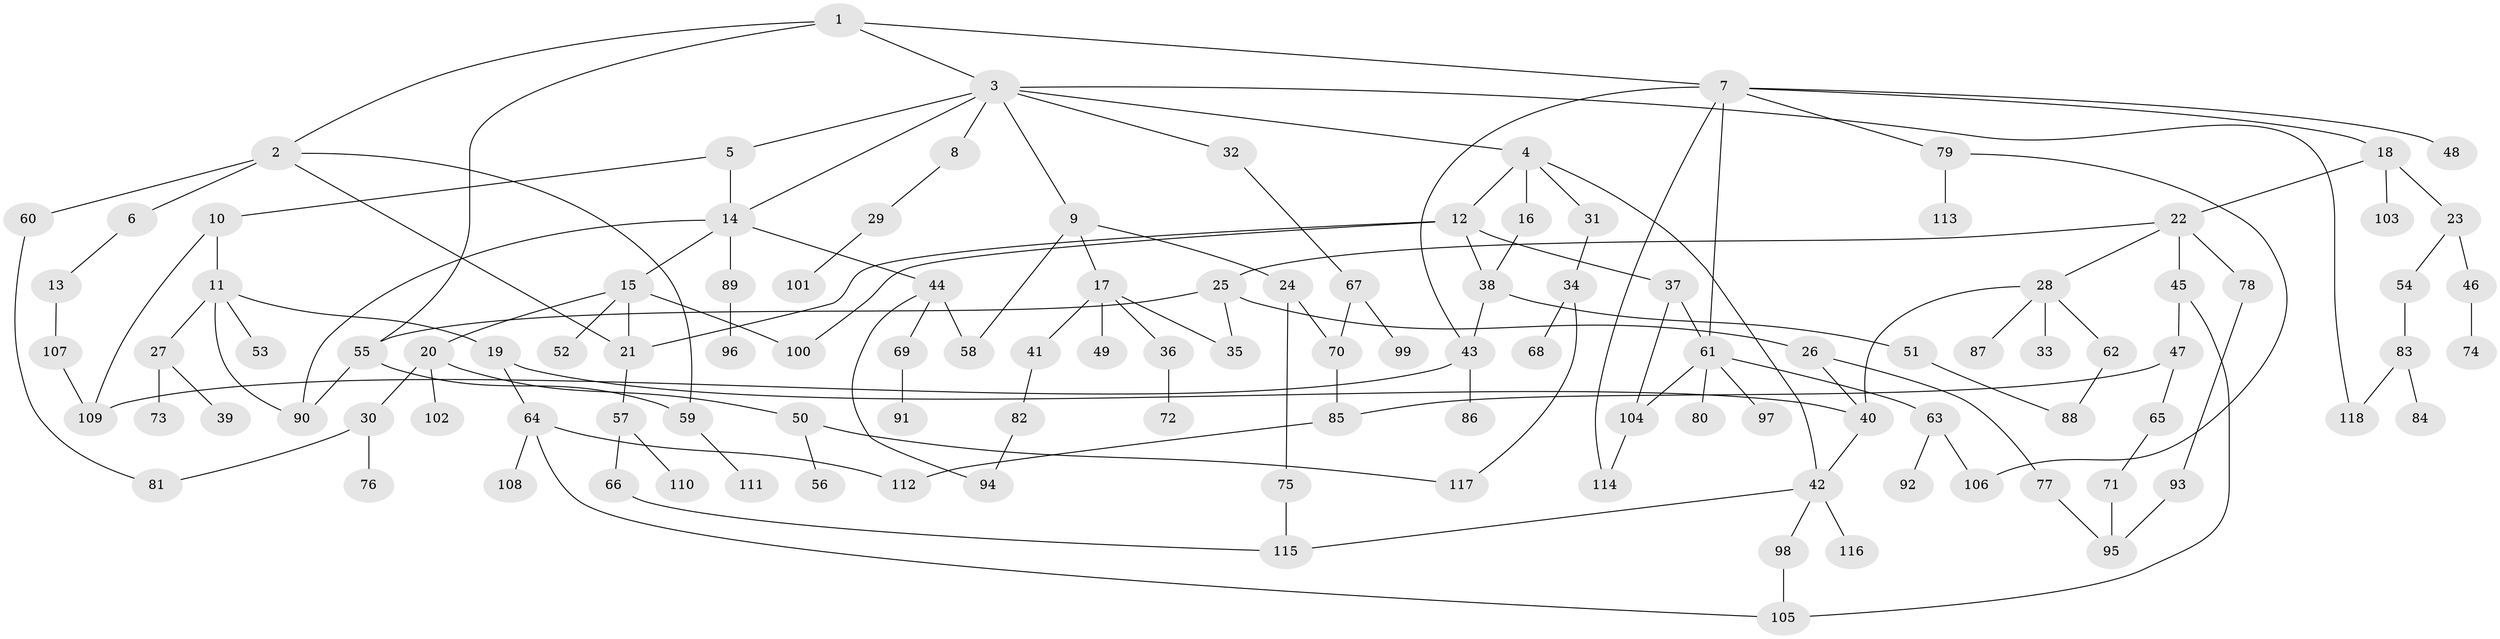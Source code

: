 // coarse degree distribution, {4: 0.08571428571428572, 1: 0.4857142857142857, 7: 0.05714285714285714, 5: 0.08571428571428572, 2: 0.14285714285714285, 3: 0.05714285714285714, 6: 0.02857142857142857, 8: 0.05714285714285714}
// Generated by graph-tools (version 1.1) at 2025/45/03/04/25 21:45:53]
// undirected, 118 vertices, 152 edges
graph export_dot {
graph [start="1"]
  node [color=gray90,style=filled];
  1;
  2;
  3;
  4;
  5;
  6;
  7;
  8;
  9;
  10;
  11;
  12;
  13;
  14;
  15;
  16;
  17;
  18;
  19;
  20;
  21;
  22;
  23;
  24;
  25;
  26;
  27;
  28;
  29;
  30;
  31;
  32;
  33;
  34;
  35;
  36;
  37;
  38;
  39;
  40;
  41;
  42;
  43;
  44;
  45;
  46;
  47;
  48;
  49;
  50;
  51;
  52;
  53;
  54;
  55;
  56;
  57;
  58;
  59;
  60;
  61;
  62;
  63;
  64;
  65;
  66;
  67;
  68;
  69;
  70;
  71;
  72;
  73;
  74;
  75;
  76;
  77;
  78;
  79;
  80;
  81;
  82;
  83;
  84;
  85;
  86;
  87;
  88;
  89;
  90;
  91;
  92;
  93;
  94;
  95;
  96;
  97;
  98;
  99;
  100;
  101;
  102;
  103;
  104;
  105;
  106;
  107;
  108;
  109;
  110;
  111;
  112;
  113;
  114;
  115;
  116;
  117;
  118;
  1 -- 2;
  1 -- 3;
  1 -- 7;
  1 -- 55;
  2 -- 6;
  2 -- 60;
  2 -- 21;
  2 -- 59;
  3 -- 4;
  3 -- 5;
  3 -- 8;
  3 -- 9;
  3 -- 14;
  3 -- 32;
  3 -- 118;
  4 -- 12;
  4 -- 16;
  4 -- 31;
  4 -- 42;
  5 -- 10;
  5 -- 14;
  6 -- 13;
  7 -- 18;
  7 -- 48;
  7 -- 61;
  7 -- 79;
  7 -- 114;
  7 -- 43;
  8 -- 29;
  9 -- 17;
  9 -- 24;
  9 -- 58;
  10 -- 11;
  10 -- 109;
  11 -- 19;
  11 -- 27;
  11 -- 53;
  11 -- 90;
  12 -- 37;
  12 -- 100;
  12 -- 38;
  12 -- 21;
  13 -- 107;
  14 -- 15;
  14 -- 44;
  14 -- 89;
  14 -- 90;
  15 -- 20;
  15 -- 21;
  15 -- 52;
  15 -- 100;
  16 -- 38;
  17 -- 36;
  17 -- 41;
  17 -- 49;
  17 -- 35;
  18 -- 22;
  18 -- 23;
  18 -- 103;
  19 -- 64;
  19 -- 40;
  20 -- 30;
  20 -- 50;
  20 -- 102;
  21 -- 57;
  22 -- 25;
  22 -- 28;
  22 -- 45;
  22 -- 78;
  23 -- 46;
  23 -- 54;
  24 -- 75;
  24 -- 70;
  25 -- 26;
  25 -- 35;
  25 -- 55;
  26 -- 77;
  26 -- 40;
  27 -- 39;
  27 -- 73;
  28 -- 33;
  28 -- 40;
  28 -- 62;
  28 -- 87;
  29 -- 101;
  30 -- 76;
  30 -- 81;
  31 -- 34;
  32 -- 67;
  34 -- 68;
  34 -- 117;
  36 -- 72;
  37 -- 104;
  37 -- 61;
  38 -- 43;
  38 -- 51;
  40 -- 42;
  41 -- 82;
  42 -- 98;
  42 -- 115;
  42 -- 116;
  43 -- 86;
  43 -- 109;
  44 -- 69;
  44 -- 94;
  44 -- 58;
  45 -- 47;
  45 -- 105;
  46 -- 74;
  47 -- 65;
  47 -- 85;
  50 -- 56;
  50 -- 117;
  51 -- 88;
  54 -- 83;
  55 -- 59;
  55 -- 90;
  57 -- 66;
  57 -- 110;
  59 -- 111;
  60 -- 81;
  61 -- 63;
  61 -- 80;
  61 -- 97;
  61 -- 104;
  62 -- 88;
  63 -- 92;
  63 -- 106;
  64 -- 108;
  64 -- 112;
  64 -- 105;
  65 -- 71;
  66 -- 115;
  67 -- 70;
  67 -- 99;
  69 -- 91;
  70 -- 85;
  71 -- 95;
  75 -- 115;
  77 -- 95;
  78 -- 93;
  79 -- 106;
  79 -- 113;
  82 -- 94;
  83 -- 84;
  83 -- 118;
  85 -- 112;
  89 -- 96;
  93 -- 95;
  98 -- 105;
  104 -- 114;
  107 -- 109;
}
